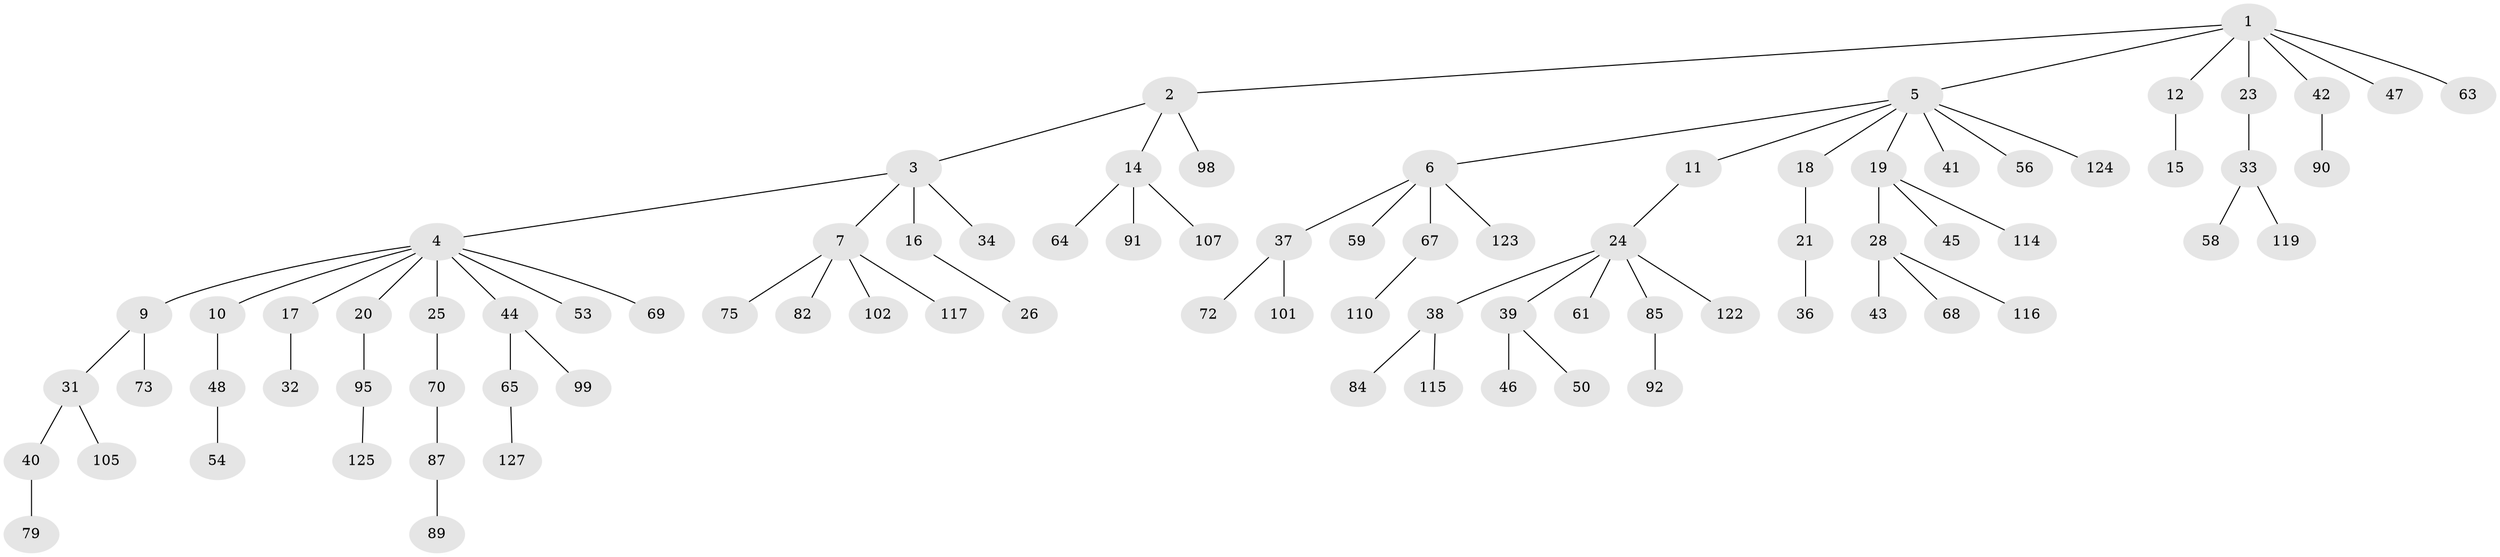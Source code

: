 // Generated by graph-tools (version 1.1) at 2025/24/03/03/25 07:24:07]
// undirected, 85 vertices, 84 edges
graph export_dot {
graph [start="1"]
  node [color=gray90,style=filled];
  1 [super="+49"];
  2;
  3 [super="+13"];
  4 [super="+8"];
  5 [super="+27"];
  6 [super="+22"];
  7 [super="+57"];
  9 [super="+83"];
  10 [super="+109"];
  11 [super="+62"];
  12 [super="+113"];
  14 [super="+29"];
  15 [super="+81"];
  16 [super="+126"];
  17;
  18 [super="+103"];
  19 [super="+94"];
  20 [super="+129"];
  21 [super="+66"];
  23 [super="+86"];
  24 [super="+118"];
  25 [super="+88"];
  26;
  28 [super="+30"];
  31 [super="+77"];
  32;
  33 [super="+35"];
  34;
  36;
  37 [super="+52"];
  38 [super="+55"];
  39 [super="+71"];
  40 [super="+60"];
  41;
  42 [super="+74"];
  43;
  44 [super="+78"];
  45 [super="+51"];
  46 [super="+111"];
  47;
  48 [super="+130"];
  50;
  53;
  54;
  56;
  58 [super="+104"];
  59 [super="+112"];
  61 [super="+106"];
  63;
  64;
  65 [super="+80"];
  67 [super="+108"];
  68;
  69 [super="+100"];
  70;
  72;
  73 [super="+76"];
  75 [super="+121"];
  79;
  82;
  84;
  85;
  87 [super="+93"];
  89;
  90 [super="+120"];
  91;
  92 [super="+97"];
  95 [super="+96"];
  98;
  99;
  101;
  102;
  105 [super="+128"];
  107;
  110;
  114;
  115;
  116;
  117;
  119;
  122;
  123;
  124;
  125;
  127;
  1 -- 2;
  1 -- 5;
  1 -- 12;
  1 -- 23;
  1 -- 42;
  1 -- 47;
  1 -- 63;
  2 -- 3;
  2 -- 14;
  2 -- 98;
  3 -- 4;
  3 -- 7;
  3 -- 16;
  3 -- 34;
  4 -- 10;
  4 -- 17;
  4 -- 44;
  4 -- 53;
  4 -- 69;
  4 -- 9;
  4 -- 20;
  4 -- 25;
  5 -- 6;
  5 -- 11;
  5 -- 18;
  5 -- 19;
  5 -- 41;
  5 -- 56;
  5 -- 124;
  6 -- 37;
  6 -- 67;
  6 -- 59;
  6 -- 123;
  7 -- 75;
  7 -- 82;
  7 -- 117;
  7 -- 102;
  9 -- 31;
  9 -- 73;
  10 -- 48;
  11 -- 24;
  12 -- 15;
  14 -- 64;
  14 -- 91;
  14 -- 107;
  16 -- 26;
  17 -- 32;
  18 -- 21;
  19 -- 28;
  19 -- 45;
  19 -- 114;
  20 -- 95;
  21 -- 36;
  23 -- 33;
  24 -- 38;
  24 -- 39;
  24 -- 61;
  24 -- 85;
  24 -- 122;
  25 -- 70;
  28 -- 43;
  28 -- 68;
  28 -- 116;
  31 -- 40;
  31 -- 105;
  33 -- 58;
  33 -- 119;
  37 -- 72;
  37 -- 101;
  38 -- 115;
  38 -- 84;
  39 -- 46;
  39 -- 50;
  40 -- 79;
  42 -- 90;
  44 -- 65;
  44 -- 99;
  48 -- 54;
  65 -- 127;
  67 -- 110;
  70 -- 87;
  85 -- 92;
  87 -- 89;
  95 -- 125;
}
